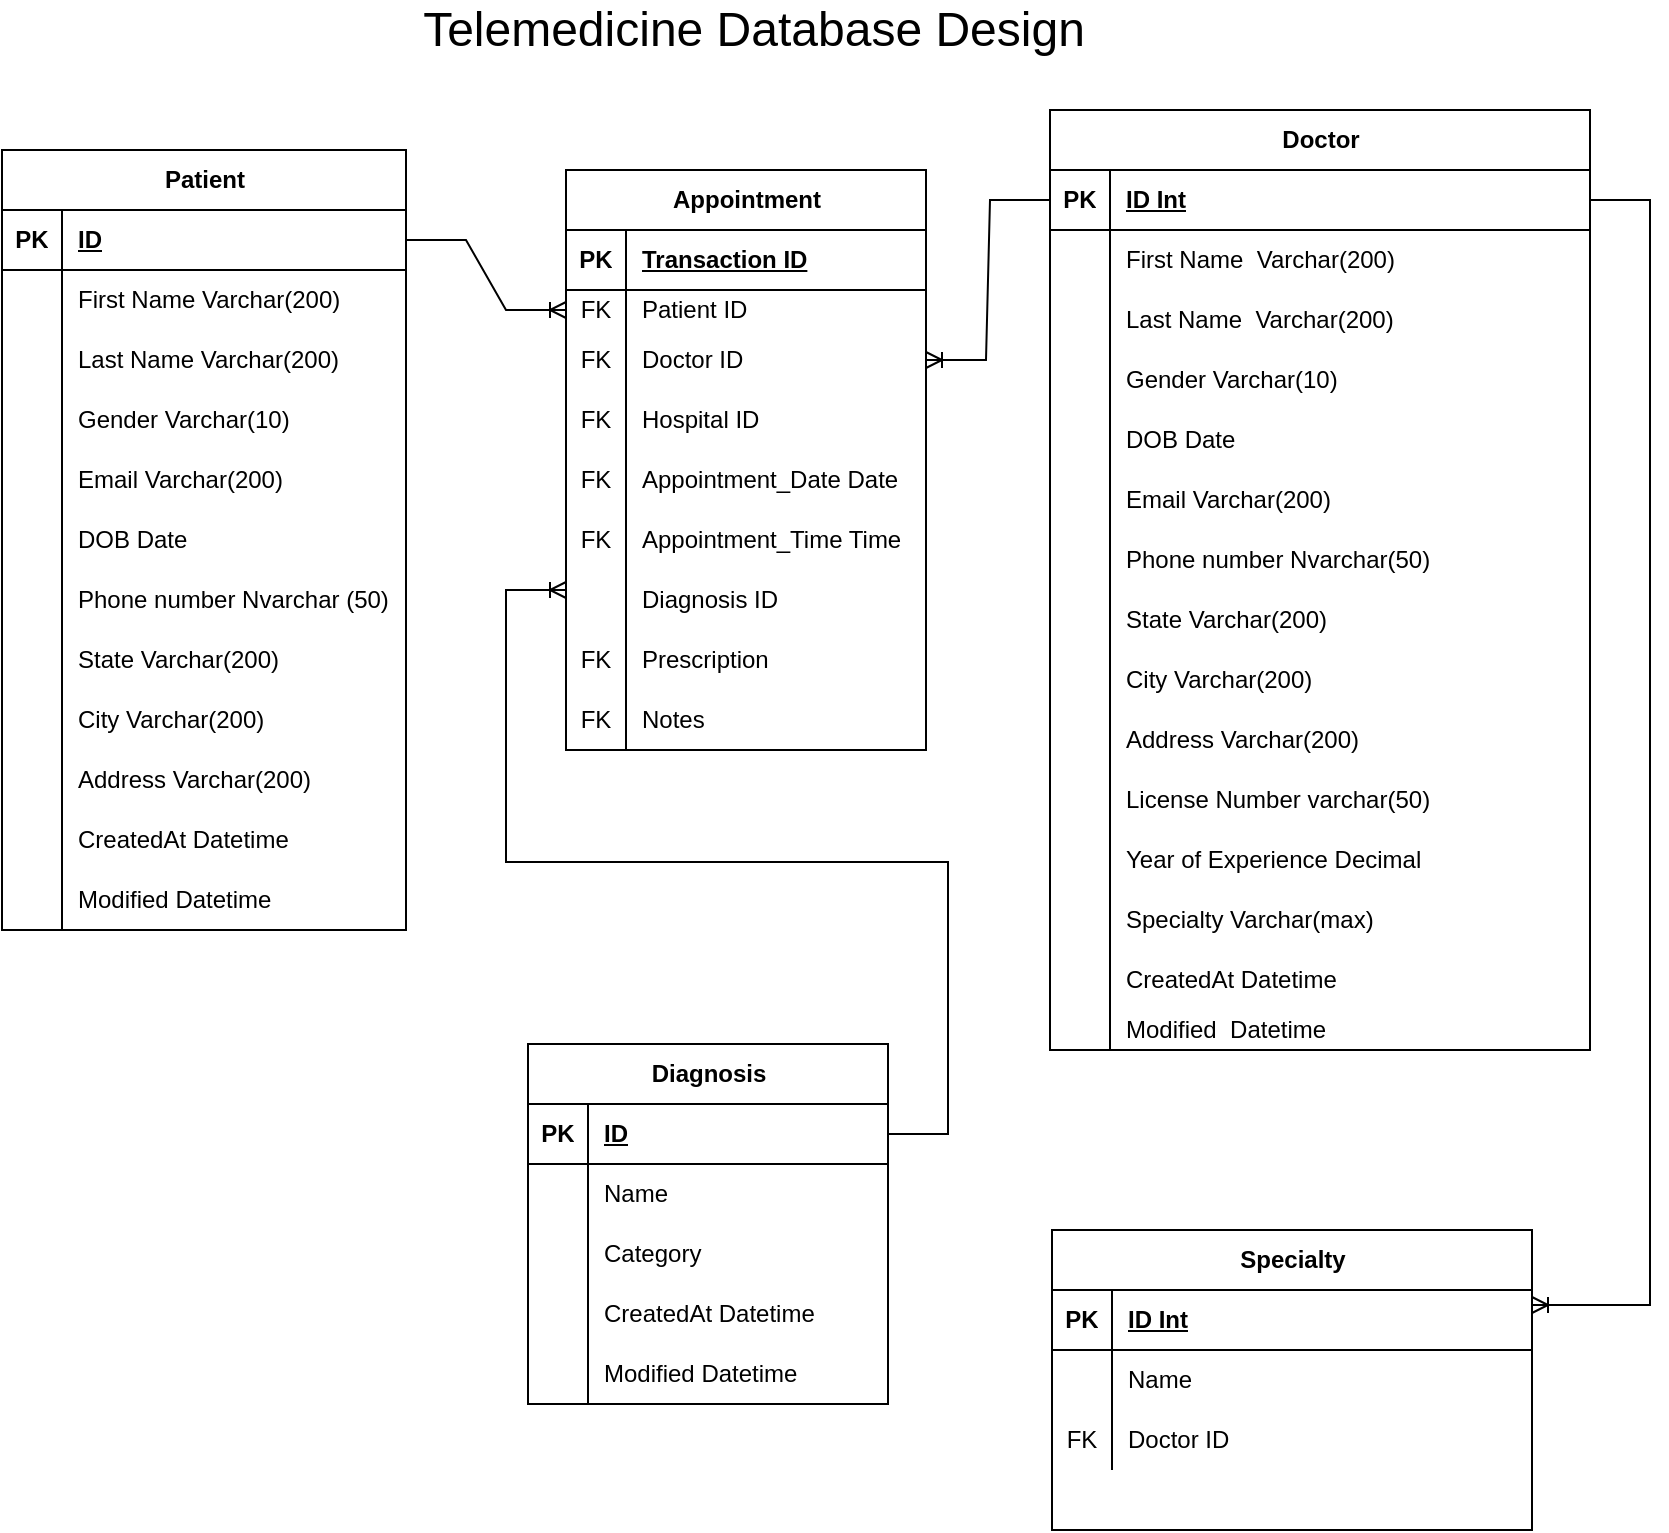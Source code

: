 <mxfile version="27.0.6">
  <diagram name="Page-1" id="xItVu4Zn2u2wPy66QzXV">
    <mxGraphModel dx="670" dy="398" grid="1" gridSize="10" guides="1" tooltips="1" connect="1" arrows="1" fold="1" page="1" pageScale="1" pageWidth="827" pageHeight="1169" math="0" shadow="0">
      <root>
        <mxCell id="0" />
        <mxCell id="1" parent="0" />
        <mxCell id="IW18nkugM-AVYk2ZLoP--1" value="Doctor" style="shape=table;startSize=30;container=1;collapsible=1;childLayout=tableLayout;fixedRows=1;rowLines=0;fontStyle=1;align=center;resizeLast=1;html=1;" parent="1" vertex="1">
          <mxGeometry x="543" y="80" width="270" height="470" as="geometry" />
        </mxCell>
        <mxCell id="IW18nkugM-AVYk2ZLoP--2" value="" style="shape=tableRow;horizontal=0;startSize=0;swimlaneHead=0;swimlaneBody=0;fillColor=none;collapsible=0;dropTarget=0;points=[[0,0.5],[1,0.5]];portConstraint=eastwest;top=0;left=0;right=0;bottom=1;" parent="IW18nkugM-AVYk2ZLoP--1" vertex="1">
          <mxGeometry y="30" width="270" height="30" as="geometry" />
        </mxCell>
        <mxCell id="IW18nkugM-AVYk2ZLoP--3" value="PK" style="shape=partialRectangle;connectable=0;fillColor=none;top=0;left=0;bottom=0;right=0;fontStyle=1;overflow=hidden;whiteSpace=wrap;html=1;" parent="IW18nkugM-AVYk2ZLoP--2" vertex="1">
          <mxGeometry width="30" height="30" as="geometry">
            <mxRectangle width="30" height="30" as="alternateBounds" />
          </mxGeometry>
        </mxCell>
        <mxCell id="IW18nkugM-AVYk2ZLoP--4" value="ID Int" style="shape=partialRectangle;connectable=0;fillColor=none;top=0;left=0;bottom=0;right=0;align=left;spacingLeft=6;fontStyle=5;overflow=hidden;whiteSpace=wrap;html=1;" parent="IW18nkugM-AVYk2ZLoP--2" vertex="1">
          <mxGeometry x="30" width="240" height="30" as="geometry">
            <mxRectangle width="240" height="30" as="alternateBounds" />
          </mxGeometry>
        </mxCell>
        <mxCell id="IW18nkugM-AVYk2ZLoP--5" value="" style="shape=tableRow;horizontal=0;startSize=0;swimlaneHead=0;swimlaneBody=0;fillColor=none;collapsible=0;dropTarget=0;points=[[0,0.5],[1,0.5]];portConstraint=eastwest;top=0;left=0;right=0;bottom=0;" parent="IW18nkugM-AVYk2ZLoP--1" vertex="1">
          <mxGeometry y="60" width="270" height="30" as="geometry" />
        </mxCell>
        <mxCell id="IW18nkugM-AVYk2ZLoP--6" value="" style="shape=partialRectangle;connectable=0;fillColor=none;top=0;left=0;bottom=0;right=0;editable=1;overflow=hidden;whiteSpace=wrap;html=1;" parent="IW18nkugM-AVYk2ZLoP--5" vertex="1">
          <mxGeometry width="30" height="30" as="geometry">
            <mxRectangle width="30" height="30" as="alternateBounds" />
          </mxGeometry>
        </mxCell>
        <mxCell id="IW18nkugM-AVYk2ZLoP--7" value="First Name&amp;nbsp; Varchar(200)" style="shape=partialRectangle;connectable=0;fillColor=none;top=0;left=0;bottom=0;right=0;align=left;spacingLeft=6;overflow=hidden;whiteSpace=wrap;html=1;" parent="IW18nkugM-AVYk2ZLoP--5" vertex="1">
          <mxGeometry x="30" width="240" height="30" as="geometry">
            <mxRectangle width="240" height="30" as="alternateBounds" />
          </mxGeometry>
        </mxCell>
        <mxCell id="IW18nkugM-AVYk2ZLoP--8" value="" style="shape=tableRow;horizontal=0;startSize=0;swimlaneHead=0;swimlaneBody=0;fillColor=none;collapsible=0;dropTarget=0;points=[[0,0.5],[1,0.5]];portConstraint=eastwest;top=0;left=0;right=0;bottom=0;" parent="IW18nkugM-AVYk2ZLoP--1" vertex="1">
          <mxGeometry y="90" width="270" height="30" as="geometry" />
        </mxCell>
        <mxCell id="IW18nkugM-AVYk2ZLoP--9" value="" style="shape=partialRectangle;connectable=0;fillColor=none;top=0;left=0;bottom=0;right=0;editable=1;overflow=hidden;whiteSpace=wrap;html=1;" parent="IW18nkugM-AVYk2ZLoP--8" vertex="1">
          <mxGeometry width="30" height="30" as="geometry">
            <mxRectangle width="30" height="30" as="alternateBounds" />
          </mxGeometry>
        </mxCell>
        <mxCell id="IW18nkugM-AVYk2ZLoP--10" value="Last Name&amp;nbsp; Varchar(200)" style="shape=partialRectangle;connectable=0;fillColor=none;top=0;left=0;bottom=0;right=0;align=left;spacingLeft=6;overflow=hidden;whiteSpace=wrap;html=1;" parent="IW18nkugM-AVYk2ZLoP--8" vertex="1">
          <mxGeometry x="30" width="240" height="30" as="geometry">
            <mxRectangle width="240" height="30" as="alternateBounds" />
          </mxGeometry>
        </mxCell>
        <mxCell id="IW18nkugM-AVYk2ZLoP--367" value="" style="shape=tableRow;horizontal=0;startSize=0;swimlaneHead=0;swimlaneBody=0;fillColor=none;collapsible=0;dropTarget=0;points=[[0,0.5],[1,0.5]];portConstraint=eastwest;top=0;left=0;right=0;bottom=0;" parent="IW18nkugM-AVYk2ZLoP--1" vertex="1">
          <mxGeometry y="120" width="270" height="30" as="geometry" />
        </mxCell>
        <mxCell id="IW18nkugM-AVYk2ZLoP--368" value="" style="shape=partialRectangle;connectable=0;fillColor=none;top=0;left=0;bottom=0;right=0;editable=1;overflow=hidden;whiteSpace=wrap;html=1;" parent="IW18nkugM-AVYk2ZLoP--367" vertex="1">
          <mxGeometry width="30" height="30" as="geometry">
            <mxRectangle width="30" height="30" as="alternateBounds" />
          </mxGeometry>
        </mxCell>
        <mxCell id="IW18nkugM-AVYk2ZLoP--369" value="Gender Varchar(10)" style="shape=partialRectangle;connectable=0;fillColor=none;top=0;left=0;bottom=0;right=0;align=left;spacingLeft=6;overflow=hidden;whiteSpace=wrap;html=1;" parent="IW18nkugM-AVYk2ZLoP--367" vertex="1">
          <mxGeometry x="30" width="240" height="30" as="geometry">
            <mxRectangle width="240" height="30" as="alternateBounds" />
          </mxGeometry>
        </mxCell>
        <mxCell id="IW18nkugM-AVYk2ZLoP--11" value="" style="shape=tableRow;horizontal=0;startSize=0;swimlaneHead=0;swimlaneBody=0;fillColor=none;collapsible=0;dropTarget=0;points=[[0,0.5],[1,0.5]];portConstraint=eastwest;top=0;left=0;right=0;bottom=0;" parent="IW18nkugM-AVYk2ZLoP--1" vertex="1">
          <mxGeometry y="150" width="270" height="30" as="geometry" />
        </mxCell>
        <mxCell id="IW18nkugM-AVYk2ZLoP--12" value="" style="shape=partialRectangle;connectable=0;fillColor=none;top=0;left=0;bottom=0;right=0;editable=1;overflow=hidden;whiteSpace=wrap;html=1;" parent="IW18nkugM-AVYk2ZLoP--11" vertex="1">
          <mxGeometry width="30" height="30" as="geometry">
            <mxRectangle width="30" height="30" as="alternateBounds" />
          </mxGeometry>
        </mxCell>
        <mxCell id="IW18nkugM-AVYk2ZLoP--13" value="DOB Date" style="shape=partialRectangle;connectable=0;fillColor=none;top=0;left=0;bottom=0;right=0;align=left;spacingLeft=6;overflow=hidden;whiteSpace=wrap;html=1;" parent="IW18nkugM-AVYk2ZLoP--11" vertex="1">
          <mxGeometry x="30" width="240" height="30" as="geometry">
            <mxRectangle width="240" height="30" as="alternateBounds" />
          </mxGeometry>
        </mxCell>
        <mxCell id="IW18nkugM-AVYk2ZLoP--61" value="" style="shape=tableRow;horizontal=0;startSize=0;swimlaneHead=0;swimlaneBody=0;fillColor=none;collapsible=0;dropTarget=0;points=[[0,0.5],[1,0.5]];portConstraint=eastwest;top=0;left=0;right=0;bottom=0;" parent="IW18nkugM-AVYk2ZLoP--1" vertex="1">
          <mxGeometry y="180" width="270" height="30" as="geometry" />
        </mxCell>
        <mxCell id="IW18nkugM-AVYk2ZLoP--62" value="" style="shape=partialRectangle;connectable=0;fillColor=none;top=0;left=0;bottom=0;right=0;editable=1;overflow=hidden;whiteSpace=wrap;html=1;" parent="IW18nkugM-AVYk2ZLoP--61" vertex="1">
          <mxGeometry width="30" height="30" as="geometry">
            <mxRectangle width="30" height="30" as="alternateBounds" />
          </mxGeometry>
        </mxCell>
        <mxCell id="IW18nkugM-AVYk2ZLoP--63" value="Email Varchar(200)" style="shape=partialRectangle;connectable=0;fillColor=none;top=0;left=0;bottom=0;right=0;align=left;spacingLeft=6;overflow=hidden;whiteSpace=wrap;html=1;" parent="IW18nkugM-AVYk2ZLoP--61" vertex="1">
          <mxGeometry x="30" width="240" height="30" as="geometry">
            <mxRectangle width="240" height="30" as="alternateBounds" />
          </mxGeometry>
        </mxCell>
        <mxCell id="IW18nkugM-AVYk2ZLoP--390" value="" style="shape=tableRow;horizontal=0;startSize=0;swimlaneHead=0;swimlaneBody=0;fillColor=none;collapsible=0;dropTarget=0;points=[[0,0.5],[1,0.5]];portConstraint=eastwest;top=0;left=0;right=0;bottom=0;" parent="IW18nkugM-AVYk2ZLoP--1" vertex="1">
          <mxGeometry y="210" width="270" height="30" as="geometry" />
        </mxCell>
        <mxCell id="IW18nkugM-AVYk2ZLoP--391" value="" style="shape=partialRectangle;connectable=0;fillColor=none;top=0;left=0;bottom=0;right=0;editable=1;overflow=hidden;whiteSpace=wrap;html=1;" parent="IW18nkugM-AVYk2ZLoP--390" vertex="1">
          <mxGeometry width="30" height="30" as="geometry">
            <mxRectangle width="30" height="30" as="alternateBounds" />
          </mxGeometry>
        </mxCell>
        <mxCell id="IW18nkugM-AVYk2ZLoP--392" value="Phone number Nvarchar(50)" style="shape=partialRectangle;connectable=0;fillColor=none;top=0;left=0;bottom=0;right=0;align=left;spacingLeft=6;overflow=hidden;whiteSpace=wrap;html=1;" parent="IW18nkugM-AVYk2ZLoP--390" vertex="1">
          <mxGeometry x="30" width="240" height="30" as="geometry">
            <mxRectangle width="240" height="30" as="alternateBounds" />
          </mxGeometry>
        </mxCell>
        <mxCell id="IW18nkugM-AVYk2ZLoP--293" value="" style="shape=tableRow;horizontal=0;startSize=0;swimlaneHead=0;swimlaneBody=0;fillColor=none;collapsible=0;dropTarget=0;points=[[0,0.5],[1,0.5]];portConstraint=eastwest;top=0;left=0;right=0;bottom=0;" parent="IW18nkugM-AVYk2ZLoP--1" vertex="1">
          <mxGeometry y="240" width="270" height="30" as="geometry" />
        </mxCell>
        <mxCell id="IW18nkugM-AVYk2ZLoP--294" value="" style="shape=partialRectangle;connectable=0;fillColor=none;top=0;left=0;bottom=0;right=0;editable=1;overflow=hidden;whiteSpace=wrap;html=1;" parent="IW18nkugM-AVYk2ZLoP--293" vertex="1">
          <mxGeometry width="30" height="30" as="geometry">
            <mxRectangle width="30" height="30" as="alternateBounds" />
          </mxGeometry>
        </mxCell>
        <mxCell id="IW18nkugM-AVYk2ZLoP--295" value="State Varchar(200)" style="shape=partialRectangle;connectable=0;fillColor=none;top=0;left=0;bottom=0;right=0;align=left;spacingLeft=6;overflow=hidden;whiteSpace=wrap;html=1;" parent="IW18nkugM-AVYk2ZLoP--293" vertex="1">
          <mxGeometry x="30" width="240" height="30" as="geometry">
            <mxRectangle width="240" height="30" as="alternateBounds" />
          </mxGeometry>
        </mxCell>
        <mxCell id="IW18nkugM-AVYk2ZLoP--290" value="" style="shape=tableRow;horizontal=0;startSize=0;swimlaneHead=0;swimlaneBody=0;fillColor=none;collapsible=0;dropTarget=0;points=[[0,0.5],[1,0.5]];portConstraint=eastwest;top=0;left=0;right=0;bottom=0;" parent="IW18nkugM-AVYk2ZLoP--1" vertex="1">
          <mxGeometry y="270" width="270" height="30" as="geometry" />
        </mxCell>
        <mxCell id="IW18nkugM-AVYk2ZLoP--291" value="" style="shape=partialRectangle;connectable=0;fillColor=none;top=0;left=0;bottom=0;right=0;editable=1;overflow=hidden;whiteSpace=wrap;html=1;" parent="IW18nkugM-AVYk2ZLoP--290" vertex="1">
          <mxGeometry width="30" height="30" as="geometry">
            <mxRectangle width="30" height="30" as="alternateBounds" />
          </mxGeometry>
        </mxCell>
        <mxCell id="IW18nkugM-AVYk2ZLoP--292" value="City Varchar(200)" style="shape=partialRectangle;connectable=0;fillColor=none;top=0;left=0;bottom=0;right=0;align=left;spacingLeft=6;overflow=hidden;whiteSpace=wrap;html=1;" parent="IW18nkugM-AVYk2ZLoP--290" vertex="1">
          <mxGeometry x="30" width="240" height="30" as="geometry">
            <mxRectangle width="240" height="30" as="alternateBounds" />
          </mxGeometry>
        </mxCell>
        <mxCell id="IW18nkugM-AVYk2ZLoP--64" value="" style="shape=tableRow;horizontal=0;startSize=0;swimlaneHead=0;swimlaneBody=0;fillColor=none;collapsible=0;dropTarget=0;points=[[0,0.5],[1,0.5]];portConstraint=eastwest;top=0;left=0;right=0;bottom=0;" parent="IW18nkugM-AVYk2ZLoP--1" vertex="1">
          <mxGeometry y="300" width="270" height="30" as="geometry" />
        </mxCell>
        <mxCell id="IW18nkugM-AVYk2ZLoP--65" value="" style="shape=partialRectangle;connectable=0;fillColor=none;top=0;left=0;bottom=0;right=0;editable=1;overflow=hidden;whiteSpace=wrap;html=1;" parent="IW18nkugM-AVYk2ZLoP--64" vertex="1">
          <mxGeometry width="30" height="30" as="geometry">
            <mxRectangle width="30" height="30" as="alternateBounds" />
          </mxGeometry>
        </mxCell>
        <mxCell id="IW18nkugM-AVYk2ZLoP--66" value="Address Varchar(200)" style="shape=partialRectangle;connectable=0;fillColor=none;top=0;left=0;bottom=0;right=0;align=left;spacingLeft=6;overflow=hidden;whiteSpace=wrap;html=1;" parent="IW18nkugM-AVYk2ZLoP--64" vertex="1">
          <mxGeometry x="30" width="240" height="30" as="geometry">
            <mxRectangle width="240" height="30" as="alternateBounds" />
          </mxGeometry>
        </mxCell>
        <mxCell id="IW18nkugM-AVYk2ZLoP--275" value="" style="shape=tableRow;horizontal=0;startSize=0;swimlaneHead=0;swimlaneBody=0;fillColor=none;collapsible=0;dropTarget=0;points=[[0,0.5],[1,0.5]];portConstraint=eastwest;top=0;left=0;right=0;bottom=0;" parent="IW18nkugM-AVYk2ZLoP--1" vertex="1">
          <mxGeometry y="330" width="270" height="30" as="geometry" />
        </mxCell>
        <mxCell id="IW18nkugM-AVYk2ZLoP--276" value="" style="shape=partialRectangle;connectable=0;fillColor=none;top=0;left=0;bottom=0;right=0;editable=1;overflow=hidden;whiteSpace=wrap;html=1;" parent="IW18nkugM-AVYk2ZLoP--275" vertex="1">
          <mxGeometry width="30" height="30" as="geometry">
            <mxRectangle width="30" height="30" as="alternateBounds" />
          </mxGeometry>
        </mxCell>
        <mxCell id="IW18nkugM-AVYk2ZLoP--277" value="License Number varchar(50)" style="shape=partialRectangle;connectable=0;fillColor=none;top=0;left=0;bottom=0;right=0;align=left;spacingLeft=6;overflow=hidden;whiteSpace=wrap;html=1;" parent="IW18nkugM-AVYk2ZLoP--275" vertex="1">
          <mxGeometry x="30" width="240" height="30" as="geometry">
            <mxRectangle width="240" height="30" as="alternateBounds" />
          </mxGeometry>
        </mxCell>
        <mxCell id="IW18nkugM-AVYk2ZLoP--393" value="" style="shape=tableRow;horizontal=0;startSize=0;swimlaneHead=0;swimlaneBody=0;fillColor=none;collapsible=0;dropTarget=0;points=[[0,0.5],[1,0.5]];portConstraint=eastwest;top=0;left=0;right=0;bottom=0;" parent="IW18nkugM-AVYk2ZLoP--1" vertex="1">
          <mxGeometry y="360" width="270" height="30" as="geometry" />
        </mxCell>
        <mxCell id="IW18nkugM-AVYk2ZLoP--394" value="" style="shape=partialRectangle;connectable=0;fillColor=none;top=0;left=0;bottom=0;right=0;editable=1;overflow=hidden;whiteSpace=wrap;html=1;" parent="IW18nkugM-AVYk2ZLoP--393" vertex="1">
          <mxGeometry width="30" height="30" as="geometry">
            <mxRectangle width="30" height="30" as="alternateBounds" />
          </mxGeometry>
        </mxCell>
        <mxCell id="IW18nkugM-AVYk2ZLoP--395" value="Year of Experience Decimal" style="shape=partialRectangle;connectable=0;fillColor=none;top=0;left=0;bottom=0;right=0;align=left;spacingLeft=6;overflow=hidden;whiteSpace=wrap;html=1;" parent="IW18nkugM-AVYk2ZLoP--393" vertex="1">
          <mxGeometry x="30" width="240" height="30" as="geometry">
            <mxRectangle width="240" height="30" as="alternateBounds" />
          </mxGeometry>
        </mxCell>
        <mxCell id="IW18nkugM-AVYk2ZLoP--67" value="" style="shape=tableRow;horizontal=0;startSize=0;swimlaneHead=0;swimlaneBody=0;fillColor=none;collapsible=0;dropTarget=0;points=[[0,0.5],[1,0.5]];portConstraint=eastwest;top=0;left=0;right=0;bottom=0;" parent="IW18nkugM-AVYk2ZLoP--1" vertex="1">
          <mxGeometry y="390" width="270" height="30" as="geometry" />
        </mxCell>
        <mxCell id="IW18nkugM-AVYk2ZLoP--68" value="" style="shape=partialRectangle;connectable=0;fillColor=none;top=0;left=0;bottom=0;right=0;editable=1;overflow=hidden;whiteSpace=wrap;html=1;" parent="IW18nkugM-AVYk2ZLoP--67" vertex="1">
          <mxGeometry width="30" height="30" as="geometry">
            <mxRectangle width="30" height="30" as="alternateBounds" />
          </mxGeometry>
        </mxCell>
        <mxCell id="IW18nkugM-AVYk2ZLoP--69" value="Specialty Varchar(max)" style="shape=partialRectangle;connectable=0;fillColor=none;top=0;left=0;bottom=0;right=0;align=left;spacingLeft=6;overflow=hidden;whiteSpace=wrap;html=1;" parent="IW18nkugM-AVYk2ZLoP--67" vertex="1">
          <mxGeometry x="30" width="240" height="30" as="geometry">
            <mxRectangle width="240" height="30" as="alternateBounds" />
          </mxGeometry>
        </mxCell>
        <mxCell id="IW18nkugM-AVYk2ZLoP--161" value="" style="shape=tableRow;horizontal=0;startSize=0;swimlaneHead=0;swimlaneBody=0;fillColor=none;collapsible=0;dropTarget=0;points=[[0,0.5],[1,0.5]];portConstraint=eastwest;top=0;left=0;right=0;bottom=0;" parent="IW18nkugM-AVYk2ZLoP--1" vertex="1">
          <mxGeometry y="420" width="270" height="30" as="geometry" />
        </mxCell>
        <mxCell id="IW18nkugM-AVYk2ZLoP--162" value="" style="shape=partialRectangle;connectable=0;fillColor=none;top=0;left=0;bottom=0;right=0;editable=1;overflow=hidden;whiteSpace=wrap;html=1;" parent="IW18nkugM-AVYk2ZLoP--161" vertex="1">
          <mxGeometry width="30" height="30" as="geometry">
            <mxRectangle width="30" height="30" as="alternateBounds" />
          </mxGeometry>
        </mxCell>
        <mxCell id="IW18nkugM-AVYk2ZLoP--163" value="CreatedAt Datetime" style="shape=partialRectangle;connectable=0;fillColor=none;top=0;left=0;bottom=0;right=0;align=left;spacingLeft=6;overflow=hidden;whiteSpace=wrap;html=1;" parent="IW18nkugM-AVYk2ZLoP--161" vertex="1">
          <mxGeometry x="30" width="240" height="30" as="geometry">
            <mxRectangle width="240" height="30" as="alternateBounds" />
          </mxGeometry>
        </mxCell>
        <mxCell id="IW18nkugM-AVYk2ZLoP--287" value="" style="shape=tableRow;horizontal=0;startSize=0;swimlaneHead=0;swimlaneBody=0;fillColor=none;collapsible=0;dropTarget=0;points=[[0,0.5],[1,0.5]];portConstraint=eastwest;top=0;left=0;right=0;bottom=0;" parent="IW18nkugM-AVYk2ZLoP--1" vertex="1">
          <mxGeometry y="450" width="270" height="20" as="geometry" />
        </mxCell>
        <mxCell id="IW18nkugM-AVYk2ZLoP--288" value="" style="shape=partialRectangle;connectable=0;fillColor=none;top=0;left=0;bottom=0;right=0;editable=1;overflow=hidden;whiteSpace=wrap;html=1;" parent="IW18nkugM-AVYk2ZLoP--287" vertex="1">
          <mxGeometry width="30" height="20" as="geometry">
            <mxRectangle width="30" height="20" as="alternateBounds" />
          </mxGeometry>
        </mxCell>
        <mxCell id="IW18nkugM-AVYk2ZLoP--289" value="Modified&amp;nbsp; Datetime" style="shape=partialRectangle;connectable=0;fillColor=none;top=0;left=0;bottom=0;right=0;align=left;spacingLeft=6;overflow=hidden;whiteSpace=wrap;html=1;" parent="IW18nkugM-AVYk2ZLoP--287" vertex="1">
          <mxGeometry x="30" width="240" height="20" as="geometry">
            <mxRectangle width="240" height="20" as="alternateBounds" />
          </mxGeometry>
        </mxCell>
        <mxCell id="IW18nkugM-AVYk2ZLoP--14" value="&lt;font style=&quot;font-size: 24px;&quot;&gt;Telemedicine Database Design&lt;/font&gt;" style="text;html=1;align=center;verticalAlign=middle;whiteSpace=wrap;rounded=0;" parent="1" vertex="1">
          <mxGeometry x="225" y="25" width="340" height="30" as="geometry" />
        </mxCell>
        <mxCell id="IW18nkugM-AVYk2ZLoP--28" value="Appointment" style="shape=table;startSize=30;container=1;collapsible=1;childLayout=tableLayout;fixedRows=1;rowLines=0;fontStyle=1;align=center;resizeLast=1;html=1;" parent="1" vertex="1">
          <mxGeometry x="301" y="110" width="180" height="290" as="geometry" />
        </mxCell>
        <mxCell id="IW18nkugM-AVYk2ZLoP--29" value="" style="shape=tableRow;horizontal=0;startSize=0;swimlaneHead=0;swimlaneBody=0;fillColor=none;collapsible=0;dropTarget=0;points=[[0,0.5],[1,0.5]];portConstraint=eastwest;top=0;left=0;right=0;bottom=1;" parent="IW18nkugM-AVYk2ZLoP--28" vertex="1">
          <mxGeometry y="30" width="180" height="30" as="geometry" />
        </mxCell>
        <mxCell id="IW18nkugM-AVYk2ZLoP--30" value="PK" style="shape=partialRectangle;connectable=0;fillColor=none;top=0;left=0;bottom=0;right=0;fontStyle=1;overflow=hidden;whiteSpace=wrap;html=1;" parent="IW18nkugM-AVYk2ZLoP--29" vertex="1">
          <mxGeometry width="30" height="30" as="geometry">
            <mxRectangle width="30" height="30" as="alternateBounds" />
          </mxGeometry>
        </mxCell>
        <mxCell id="IW18nkugM-AVYk2ZLoP--31" value="Transaction ID" style="shape=partialRectangle;connectable=0;fillColor=none;top=0;left=0;bottom=0;right=0;align=left;spacingLeft=6;fontStyle=5;overflow=hidden;whiteSpace=wrap;html=1;" parent="IW18nkugM-AVYk2ZLoP--29" vertex="1">
          <mxGeometry x="30" width="150" height="30" as="geometry">
            <mxRectangle width="150" height="30" as="alternateBounds" />
          </mxGeometry>
        </mxCell>
        <mxCell id="IW18nkugM-AVYk2ZLoP--32" value="" style="shape=tableRow;horizontal=0;startSize=0;swimlaneHead=0;swimlaneBody=0;fillColor=none;collapsible=0;dropTarget=0;points=[[0,0.5],[1,0.5]];portConstraint=eastwest;top=0;left=0;right=0;bottom=0;" parent="IW18nkugM-AVYk2ZLoP--28" vertex="1">
          <mxGeometry y="60" width="180" height="20" as="geometry" />
        </mxCell>
        <mxCell id="IW18nkugM-AVYk2ZLoP--33" value="FK" style="shape=partialRectangle;connectable=0;fillColor=none;top=0;left=0;bottom=0;right=0;editable=1;overflow=hidden;whiteSpace=wrap;html=1;" parent="IW18nkugM-AVYk2ZLoP--32" vertex="1">
          <mxGeometry width="30" height="20" as="geometry">
            <mxRectangle width="30" height="20" as="alternateBounds" />
          </mxGeometry>
        </mxCell>
        <mxCell id="IW18nkugM-AVYk2ZLoP--34" value="Patient ID" style="shape=partialRectangle;connectable=0;fillColor=none;top=0;left=0;bottom=0;right=0;align=left;spacingLeft=6;overflow=hidden;whiteSpace=wrap;html=1;" parent="IW18nkugM-AVYk2ZLoP--32" vertex="1">
          <mxGeometry x="30" width="150" height="20" as="geometry">
            <mxRectangle width="150" height="20" as="alternateBounds" />
          </mxGeometry>
        </mxCell>
        <mxCell id="IW18nkugM-AVYk2ZLoP--35" value="" style="shape=tableRow;horizontal=0;startSize=0;swimlaneHead=0;swimlaneBody=0;fillColor=none;collapsible=0;dropTarget=0;points=[[0,0.5],[1,0.5]];portConstraint=eastwest;top=0;left=0;right=0;bottom=0;" parent="IW18nkugM-AVYk2ZLoP--28" vertex="1">
          <mxGeometry y="80" width="180" height="30" as="geometry" />
        </mxCell>
        <mxCell id="IW18nkugM-AVYk2ZLoP--36" value="FK" style="shape=partialRectangle;connectable=0;fillColor=none;top=0;left=0;bottom=0;right=0;editable=1;overflow=hidden;whiteSpace=wrap;html=1;" parent="IW18nkugM-AVYk2ZLoP--35" vertex="1">
          <mxGeometry width="30" height="30" as="geometry">
            <mxRectangle width="30" height="30" as="alternateBounds" />
          </mxGeometry>
        </mxCell>
        <mxCell id="IW18nkugM-AVYk2ZLoP--37" value="Doctor ID" style="shape=partialRectangle;connectable=0;fillColor=none;top=0;left=0;bottom=0;right=0;align=left;spacingLeft=6;overflow=hidden;whiteSpace=wrap;html=1;" parent="IW18nkugM-AVYk2ZLoP--35" vertex="1">
          <mxGeometry x="30" width="150" height="30" as="geometry">
            <mxRectangle width="150" height="30" as="alternateBounds" />
          </mxGeometry>
        </mxCell>
        <mxCell id="IW18nkugM-AVYk2ZLoP--38" value="" style="shape=tableRow;horizontal=0;startSize=0;swimlaneHead=0;swimlaneBody=0;fillColor=none;collapsible=0;dropTarget=0;points=[[0,0.5],[1,0.5]];portConstraint=eastwest;top=0;left=0;right=0;bottom=0;" parent="IW18nkugM-AVYk2ZLoP--28" vertex="1">
          <mxGeometry y="110" width="180" height="30" as="geometry" />
        </mxCell>
        <mxCell id="IW18nkugM-AVYk2ZLoP--39" value="FK" style="shape=partialRectangle;connectable=0;fillColor=none;top=0;left=0;bottom=0;right=0;editable=1;overflow=hidden;whiteSpace=wrap;html=1;" parent="IW18nkugM-AVYk2ZLoP--38" vertex="1">
          <mxGeometry width="30" height="30" as="geometry">
            <mxRectangle width="30" height="30" as="alternateBounds" />
          </mxGeometry>
        </mxCell>
        <mxCell id="IW18nkugM-AVYk2ZLoP--40" value="Hospital ID" style="shape=partialRectangle;connectable=0;fillColor=none;top=0;left=0;bottom=0;right=0;align=left;spacingLeft=6;overflow=hidden;whiteSpace=wrap;html=1;" parent="IW18nkugM-AVYk2ZLoP--38" vertex="1">
          <mxGeometry x="30" width="150" height="30" as="geometry">
            <mxRectangle width="150" height="30" as="alternateBounds" />
          </mxGeometry>
        </mxCell>
        <mxCell id="IW18nkugM-AVYk2ZLoP--336" value="" style="shape=tableRow;horizontal=0;startSize=0;swimlaneHead=0;swimlaneBody=0;fillColor=none;collapsible=0;dropTarget=0;points=[[0,0.5],[1,0.5]];portConstraint=eastwest;top=0;left=0;right=0;bottom=0;" parent="IW18nkugM-AVYk2ZLoP--28" vertex="1">
          <mxGeometry y="140" width="180" height="30" as="geometry" />
        </mxCell>
        <mxCell id="IW18nkugM-AVYk2ZLoP--337" value="FK" style="shape=partialRectangle;connectable=0;fillColor=none;top=0;left=0;bottom=0;right=0;editable=1;overflow=hidden;whiteSpace=wrap;html=1;" parent="IW18nkugM-AVYk2ZLoP--336" vertex="1">
          <mxGeometry width="30" height="30" as="geometry">
            <mxRectangle width="30" height="30" as="alternateBounds" />
          </mxGeometry>
        </mxCell>
        <mxCell id="IW18nkugM-AVYk2ZLoP--338" value="Appointment_Date Date" style="shape=partialRectangle;connectable=0;fillColor=none;top=0;left=0;bottom=0;right=0;align=left;spacingLeft=6;overflow=hidden;whiteSpace=wrap;html=1;" parent="IW18nkugM-AVYk2ZLoP--336" vertex="1">
          <mxGeometry x="30" width="150" height="30" as="geometry">
            <mxRectangle width="150" height="30" as="alternateBounds" />
          </mxGeometry>
        </mxCell>
        <mxCell id="IW18nkugM-AVYk2ZLoP--339" value="" style="shape=tableRow;horizontal=0;startSize=0;swimlaneHead=0;swimlaneBody=0;fillColor=none;collapsible=0;dropTarget=0;points=[[0,0.5],[1,0.5]];portConstraint=eastwest;top=0;left=0;right=0;bottom=0;" parent="IW18nkugM-AVYk2ZLoP--28" vertex="1">
          <mxGeometry y="170" width="180" height="30" as="geometry" />
        </mxCell>
        <mxCell id="IW18nkugM-AVYk2ZLoP--340" value="FK" style="shape=partialRectangle;connectable=0;fillColor=none;top=0;left=0;bottom=0;right=0;editable=1;overflow=hidden;whiteSpace=wrap;html=1;" parent="IW18nkugM-AVYk2ZLoP--339" vertex="1">
          <mxGeometry width="30" height="30" as="geometry">
            <mxRectangle width="30" height="30" as="alternateBounds" />
          </mxGeometry>
        </mxCell>
        <mxCell id="IW18nkugM-AVYk2ZLoP--341" value="Appointment_Time Time" style="shape=partialRectangle;connectable=0;fillColor=none;top=0;left=0;bottom=0;right=0;align=left;spacingLeft=6;overflow=hidden;whiteSpace=wrap;html=1;" parent="IW18nkugM-AVYk2ZLoP--339" vertex="1">
          <mxGeometry x="30" width="150" height="30" as="geometry">
            <mxRectangle width="150" height="30" as="alternateBounds" />
          </mxGeometry>
        </mxCell>
        <mxCell id="IW18nkugM-AVYk2ZLoP--361" value="" style="shape=tableRow;horizontal=0;startSize=0;swimlaneHead=0;swimlaneBody=0;fillColor=none;collapsible=0;dropTarget=0;points=[[0,0.5],[1,0.5]];portConstraint=eastwest;top=0;left=0;right=0;bottom=0;" parent="IW18nkugM-AVYk2ZLoP--28" vertex="1">
          <mxGeometry y="200" width="180" height="30" as="geometry" />
        </mxCell>
        <mxCell id="IW18nkugM-AVYk2ZLoP--362" value="" style="shape=partialRectangle;connectable=0;fillColor=none;top=0;left=0;bottom=0;right=0;editable=1;overflow=hidden;whiteSpace=wrap;html=1;" parent="IW18nkugM-AVYk2ZLoP--361" vertex="1">
          <mxGeometry width="30" height="30" as="geometry">
            <mxRectangle width="30" height="30" as="alternateBounds" />
          </mxGeometry>
        </mxCell>
        <mxCell id="IW18nkugM-AVYk2ZLoP--363" value="Diagnosis ID" style="shape=partialRectangle;connectable=0;fillColor=none;top=0;left=0;bottom=0;right=0;align=left;spacingLeft=6;overflow=hidden;whiteSpace=wrap;html=1;" parent="IW18nkugM-AVYk2ZLoP--361" vertex="1">
          <mxGeometry x="30" width="150" height="30" as="geometry">
            <mxRectangle width="150" height="30" as="alternateBounds" />
          </mxGeometry>
        </mxCell>
        <mxCell id="IW18nkugM-AVYk2ZLoP--364" value="" style="shape=tableRow;horizontal=0;startSize=0;swimlaneHead=0;swimlaneBody=0;fillColor=none;collapsible=0;dropTarget=0;points=[[0,0.5],[1,0.5]];portConstraint=eastwest;top=0;left=0;right=0;bottom=0;" parent="IW18nkugM-AVYk2ZLoP--28" vertex="1">
          <mxGeometry y="230" width="180" height="30" as="geometry" />
        </mxCell>
        <mxCell id="IW18nkugM-AVYk2ZLoP--365" value="FK" style="shape=partialRectangle;connectable=0;fillColor=none;top=0;left=0;bottom=0;right=0;editable=1;overflow=hidden;whiteSpace=wrap;html=1;" parent="IW18nkugM-AVYk2ZLoP--364" vertex="1">
          <mxGeometry width="30" height="30" as="geometry">
            <mxRectangle width="30" height="30" as="alternateBounds" />
          </mxGeometry>
        </mxCell>
        <mxCell id="IW18nkugM-AVYk2ZLoP--366" value="Prescription" style="shape=partialRectangle;connectable=0;fillColor=none;top=0;left=0;bottom=0;right=0;align=left;spacingLeft=6;overflow=hidden;whiteSpace=wrap;html=1;" parent="IW18nkugM-AVYk2ZLoP--364" vertex="1">
          <mxGeometry x="30" width="150" height="30" as="geometry">
            <mxRectangle width="150" height="30" as="alternateBounds" />
          </mxGeometry>
        </mxCell>
        <mxCell id="IW18nkugM-AVYk2ZLoP--421" value="" style="shape=tableRow;horizontal=0;startSize=0;swimlaneHead=0;swimlaneBody=0;fillColor=none;collapsible=0;dropTarget=0;points=[[0,0.5],[1,0.5]];portConstraint=eastwest;top=0;left=0;right=0;bottom=0;" parent="IW18nkugM-AVYk2ZLoP--28" vertex="1">
          <mxGeometry y="260" width="180" height="30" as="geometry" />
        </mxCell>
        <mxCell id="IW18nkugM-AVYk2ZLoP--422" value="FK" style="shape=partialRectangle;connectable=0;fillColor=none;top=0;left=0;bottom=0;right=0;editable=1;overflow=hidden;whiteSpace=wrap;html=1;" parent="IW18nkugM-AVYk2ZLoP--421" vertex="1">
          <mxGeometry width="30" height="30" as="geometry">
            <mxRectangle width="30" height="30" as="alternateBounds" />
          </mxGeometry>
        </mxCell>
        <mxCell id="IW18nkugM-AVYk2ZLoP--423" value="Notes" style="shape=partialRectangle;connectable=0;fillColor=none;top=0;left=0;bottom=0;right=0;align=left;spacingLeft=6;overflow=hidden;whiteSpace=wrap;html=1;" parent="IW18nkugM-AVYk2ZLoP--421" vertex="1">
          <mxGeometry x="30" width="150" height="30" as="geometry">
            <mxRectangle width="150" height="30" as="alternateBounds" />
          </mxGeometry>
        </mxCell>
        <mxCell id="IW18nkugM-AVYk2ZLoP--41" value="Patient" style="shape=table;startSize=30;container=1;collapsible=1;childLayout=tableLayout;fixedRows=1;rowLines=0;fontStyle=1;align=center;resizeLast=1;html=1;" parent="1" vertex="1">
          <mxGeometry x="19" y="100" width="202" height="390" as="geometry">
            <mxRectangle x="50" y="270" width="80" height="30" as="alternateBounds" />
          </mxGeometry>
        </mxCell>
        <mxCell id="IW18nkugM-AVYk2ZLoP--42" value="" style="shape=tableRow;horizontal=0;startSize=0;swimlaneHead=0;swimlaneBody=0;fillColor=none;collapsible=0;dropTarget=0;points=[[0,0.5],[1,0.5]];portConstraint=eastwest;top=0;left=0;right=0;bottom=1;" parent="IW18nkugM-AVYk2ZLoP--41" vertex="1">
          <mxGeometry y="30" width="202" height="30" as="geometry" />
        </mxCell>
        <mxCell id="IW18nkugM-AVYk2ZLoP--43" value="PK" style="shape=partialRectangle;connectable=0;fillColor=none;top=0;left=0;bottom=0;right=0;fontStyle=1;overflow=hidden;whiteSpace=wrap;html=1;" parent="IW18nkugM-AVYk2ZLoP--42" vertex="1">
          <mxGeometry width="30" height="30" as="geometry">
            <mxRectangle width="30" height="30" as="alternateBounds" />
          </mxGeometry>
        </mxCell>
        <mxCell id="IW18nkugM-AVYk2ZLoP--44" value="ID" style="shape=partialRectangle;connectable=0;fillColor=none;top=0;left=0;bottom=0;right=0;align=left;spacingLeft=6;fontStyle=5;overflow=hidden;whiteSpace=wrap;html=1;" parent="IW18nkugM-AVYk2ZLoP--42" vertex="1">
          <mxGeometry x="30" width="172" height="30" as="geometry">
            <mxRectangle width="172" height="30" as="alternateBounds" />
          </mxGeometry>
        </mxCell>
        <mxCell id="IW18nkugM-AVYk2ZLoP--45" value="" style="shape=tableRow;horizontal=0;startSize=0;swimlaneHead=0;swimlaneBody=0;fillColor=none;collapsible=0;dropTarget=0;points=[[0,0.5],[1,0.5]];portConstraint=eastwest;top=0;left=0;right=0;bottom=0;" parent="IW18nkugM-AVYk2ZLoP--41" vertex="1">
          <mxGeometry y="60" width="202" height="30" as="geometry" />
        </mxCell>
        <mxCell id="IW18nkugM-AVYk2ZLoP--46" value="" style="shape=partialRectangle;connectable=0;fillColor=none;top=0;left=0;bottom=0;right=0;editable=1;overflow=hidden;whiteSpace=wrap;html=1;" parent="IW18nkugM-AVYk2ZLoP--45" vertex="1">
          <mxGeometry width="30" height="30" as="geometry">
            <mxRectangle width="30" height="30" as="alternateBounds" />
          </mxGeometry>
        </mxCell>
        <mxCell id="IW18nkugM-AVYk2ZLoP--47" value="First Name Varchar(200)" style="shape=partialRectangle;connectable=0;fillColor=none;top=0;left=0;bottom=0;right=0;align=left;spacingLeft=6;overflow=hidden;whiteSpace=wrap;html=1;" parent="IW18nkugM-AVYk2ZLoP--45" vertex="1">
          <mxGeometry x="30" width="172" height="30" as="geometry">
            <mxRectangle width="172" height="30" as="alternateBounds" />
          </mxGeometry>
        </mxCell>
        <mxCell id="IW18nkugM-AVYk2ZLoP--48" value="" style="shape=tableRow;horizontal=0;startSize=0;swimlaneHead=0;swimlaneBody=0;fillColor=none;collapsible=0;dropTarget=0;points=[[0,0.5],[1,0.5]];portConstraint=eastwest;top=0;left=0;right=0;bottom=0;" parent="IW18nkugM-AVYk2ZLoP--41" vertex="1">
          <mxGeometry y="90" width="202" height="30" as="geometry" />
        </mxCell>
        <mxCell id="IW18nkugM-AVYk2ZLoP--49" value="" style="shape=partialRectangle;connectable=0;fillColor=none;top=0;left=0;bottom=0;right=0;editable=1;overflow=hidden;whiteSpace=wrap;html=1;" parent="IW18nkugM-AVYk2ZLoP--48" vertex="1">
          <mxGeometry width="30" height="30" as="geometry">
            <mxRectangle width="30" height="30" as="alternateBounds" />
          </mxGeometry>
        </mxCell>
        <mxCell id="IW18nkugM-AVYk2ZLoP--50" value="Last Name Varchar(200)" style="shape=partialRectangle;connectable=0;fillColor=none;top=0;left=0;bottom=0;right=0;align=left;spacingLeft=6;overflow=hidden;whiteSpace=wrap;html=1;" parent="IW18nkugM-AVYk2ZLoP--48" vertex="1">
          <mxGeometry x="30" width="172" height="30" as="geometry">
            <mxRectangle width="172" height="30" as="alternateBounds" />
          </mxGeometry>
        </mxCell>
        <mxCell id="IW18nkugM-AVYk2ZLoP--371" value="" style="shape=tableRow;horizontal=0;startSize=0;swimlaneHead=0;swimlaneBody=0;fillColor=none;collapsible=0;dropTarget=0;points=[[0,0.5],[1,0.5]];portConstraint=eastwest;top=0;left=0;right=0;bottom=0;" parent="IW18nkugM-AVYk2ZLoP--41" vertex="1">
          <mxGeometry y="120" width="202" height="30" as="geometry" />
        </mxCell>
        <mxCell id="IW18nkugM-AVYk2ZLoP--372" value="" style="shape=partialRectangle;connectable=0;fillColor=none;top=0;left=0;bottom=0;right=0;editable=1;overflow=hidden;whiteSpace=wrap;html=1;" parent="IW18nkugM-AVYk2ZLoP--371" vertex="1">
          <mxGeometry width="30" height="30" as="geometry">
            <mxRectangle width="30" height="30" as="alternateBounds" />
          </mxGeometry>
        </mxCell>
        <mxCell id="IW18nkugM-AVYk2ZLoP--373" value="Gender Varchar(10)" style="shape=partialRectangle;connectable=0;fillColor=none;top=0;left=0;bottom=0;right=0;align=left;spacingLeft=6;overflow=hidden;whiteSpace=wrap;html=1;" parent="IW18nkugM-AVYk2ZLoP--371" vertex="1">
          <mxGeometry x="30" width="172" height="30" as="geometry">
            <mxRectangle width="172" height="30" as="alternateBounds" />
          </mxGeometry>
        </mxCell>
        <mxCell id="IW18nkugM-AVYk2ZLoP--51" value="" style="shape=tableRow;horizontal=0;startSize=0;swimlaneHead=0;swimlaneBody=0;fillColor=none;collapsible=0;dropTarget=0;points=[[0,0.5],[1,0.5]];portConstraint=eastwest;top=0;left=0;right=0;bottom=0;" parent="IW18nkugM-AVYk2ZLoP--41" vertex="1">
          <mxGeometry y="150" width="202" height="30" as="geometry" />
        </mxCell>
        <mxCell id="IW18nkugM-AVYk2ZLoP--52" value="" style="shape=partialRectangle;connectable=0;fillColor=none;top=0;left=0;bottom=0;right=0;editable=1;overflow=hidden;whiteSpace=wrap;html=1;" parent="IW18nkugM-AVYk2ZLoP--51" vertex="1">
          <mxGeometry width="30" height="30" as="geometry">
            <mxRectangle width="30" height="30" as="alternateBounds" />
          </mxGeometry>
        </mxCell>
        <mxCell id="IW18nkugM-AVYk2ZLoP--53" value="Email Varchar(200)" style="shape=partialRectangle;connectable=0;fillColor=none;top=0;left=0;bottom=0;right=0;align=left;spacingLeft=6;overflow=hidden;whiteSpace=wrap;html=1;" parent="IW18nkugM-AVYk2ZLoP--51" vertex="1">
          <mxGeometry x="30" width="172" height="30" as="geometry">
            <mxRectangle width="172" height="30" as="alternateBounds" />
          </mxGeometry>
        </mxCell>
        <mxCell id="IW18nkugM-AVYk2ZLoP--58" value="" style="shape=tableRow;horizontal=0;startSize=0;swimlaneHead=0;swimlaneBody=0;fillColor=none;collapsible=0;dropTarget=0;points=[[0,0.5],[1,0.5]];portConstraint=eastwest;top=0;left=0;right=0;bottom=0;" parent="IW18nkugM-AVYk2ZLoP--41" vertex="1">
          <mxGeometry y="180" width="202" height="30" as="geometry" />
        </mxCell>
        <mxCell id="IW18nkugM-AVYk2ZLoP--59" value="" style="shape=partialRectangle;connectable=0;fillColor=none;top=0;left=0;bottom=0;right=0;editable=1;overflow=hidden;whiteSpace=wrap;html=1;" parent="IW18nkugM-AVYk2ZLoP--58" vertex="1">
          <mxGeometry width="30" height="30" as="geometry">
            <mxRectangle width="30" height="30" as="alternateBounds" />
          </mxGeometry>
        </mxCell>
        <mxCell id="IW18nkugM-AVYk2ZLoP--60" value="DOB Date" style="shape=partialRectangle;connectable=0;fillColor=none;top=0;left=0;bottom=0;right=0;align=left;spacingLeft=6;overflow=hidden;whiteSpace=wrap;html=1;" parent="IW18nkugM-AVYk2ZLoP--58" vertex="1">
          <mxGeometry x="30" width="172" height="30" as="geometry">
            <mxRectangle width="172" height="30" as="alternateBounds" />
          </mxGeometry>
        </mxCell>
        <mxCell id="IW18nkugM-AVYk2ZLoP--397" value="" style="shape=tableRow;horizontal=0;startSize=0;swimlaneHead=0;swimlaneBody=0;fillColor=none;collapsible=0;dropTarget=0;points=[[0,0.5],[1,0.5]];portConstraint=eastwest;top=0;left=0;right=0;bottom=0;" parent="IW18nkugM-AVYk2ZLoP--41" vertex="1">
          <mxGeometry y="210" width="202" height="30" as="geometry" />
        </mxCell>
        <mxCell id="IW18nkugM-AVYk2ZLoP--398" value="" style="shape=partialRectangle;connectable=0;fillColor=none;top=0;left=0;bottom=0;right=0;editable=1;overflow=hidden;whiteSpace=wrap;html=1;" parent="IW18nkugM-AVYk2ZLoP--397" vertex="1">
          <mxGeometry width="30" height="30" as="geometry">
            <mxRectangle width="30" height="30" as="alternateBounds" />
          </mxGeometry>
        </mxCell>
        <mxCell id="IW18nkugM-AVYk2ZLoP--399" value="Phone number Nvarchar (50)" style="shape=partialRectangle;connectable=0;fillColor=none;top=0;left=0;bottom=0;right=0;align=left;spacingLeft=6;overflow=hidden;whiteSpace=wrap;html=1;" parent="IW18nkugM-AVYk2ZLoP--397" vertex="1">
          <mxGeometry x="30" width="172" height="30" as="geometry">
            <mxRectangle width="172" height="30" as="alternateBounds" />
          </mxGeometry>
        </mxCell>
        <mxCell id="IW18nkugM-AVYk2ZLoP--158" value="" style="shape=tableRow;horizontal=0;startSize=0;swimlaneHead=0;swimlaneBody=0;fillColor=none;collapsible=0;dropTarget=0;points=[[0,0.5],[1,0.5]];portConstraint=eastwest;top=0;left=0;right=0;bottom=0;" parent="IW18nkugM-AVYk2ZLoP--41" vertex="1">
          <mxGeometry y="240" width="202" height="30" as="geometry" />
        </mxCell>
        <mxCell id="IW18nkugM-AVYk2ZLoP--159" value="" style="shape=partialRectangle;connectable=0;fillColor=none;top=0;left=0;bottom=0;right=0;editable=1;overflow=hidden;whiteSpace=wrap;html=1;" parent="IW18nkugM-AVYk2ZLoP--158" vertex="1">
          <mxGeometry width="30" height="30" as="geometry">
            <mxRectangle width="30" height="30" as="alternateBounds" />
          </mxGeometry>
        </mxCell>
        <mxCell id="IW18nkugM-AVYk2ZLoP--160" value="State Varchar(200)" style="shape=partialRectangle;connectable=0;fillColor=none;top=0;left=0;bottom=0;right=0;align=left;spacingLeft=6;overflow=hidden;whiteSpace=wrap;html=1;" parent="IW18nkugM-AVYk2ZLoP--158" vertex="1">
          <mxGeometry x="30" width="172" height="30" as="geometry">
            <mxRectangle width="172" height="30" as="alternateBounds" />
          </mxGeometry>
        </mxCell>
        <mxCell id="IW18nkugM-AVYk2ZLoP--324" value="" style="shape=tableRow;horizontal=0;startSize=0;swimlaneHead=0;swimlaneBody=0;fillColor=none;collapsible=0;dropTarget=0;points=[[0,0.5],[1,0.5]];portConstraint=eastwest;top=0;left=0;right=0;bottom=0;" parent="IW18nkugM-AVYk2ZLoP--41" vertex="1">
          <mxGeometry y="270" width="202" height="30" as="geometry" />
        </mxCell>
        <mxCell id="IW18nkugM-AVYk2ZLoP--325" value="" style="shape=partialRectangle;connectable=0;fillColor=none;top=0;left=0;bottom=0;right=0;editable=1;overflow=hidden;whiteSpace=wrap;html=1;" parent="IW18nkugM-AVYk2ZLoP--324" vertex="1">
          <mxGeometry width="30" height="30" as="geometry">
            <mxRectangle width="30" height="30" as="alternateBounds" />
          </mxGeometry>
        </mxCell>
        <mxCell id="IW18nkugM-AVYk2ZLoP--326" value="City Varchar(200)" style="shape=partialRectangle;connectable=0;fillColor=none;top=0;left=0;bottom=0;right=0;align=left;spacingLeft=6;overflow=hidden;whiteSpace=wrap;html=1;" parent="IW18nkugM-AVYk2ZLoP--324" vertex="1">
          <mxGeometry x="30" width="172" height="30" as="geometry">
            <mxRectangle width="172" height="30" as="alternateBounds" />
          </mxGeometry>
        </mxCell>
        <mxCell id="IW18nkugM-AVYk2ZLoP--327" value="" style="shape=tableRow;horizontal=0;startSize=0;swimlaneHead=0;swimlaneBody=0;fillColor=none;collapsible=0;dropTarget=0;points=[[0,0.5],[1,0.5]];portConstraint=eastwest;top=0;left=0;right=0;bottom=0;" parent="IW18nkugM-AVYk2ZLoP--41" vertex="1">
          <mxGeometry y="300" width="202" height="30" as="geometry" />
        </mxCell>
        <mxCell id="IW18nkugM-AVYk2ZLoP--328" value="" style="shape=partialRectangle;connectable=0;fillColor=none;top=0;left=0;bottom=0;right=0;editable=1;overflow=hidden;whiteSpace=wrap;html=1;" parent="IW18nkugM-AVYk2ZLoP--327" vertex="1">
          <mxGeometry width="30" height="30" as="geometry">
            <mxRectangle width="30" height="30" as="alternateBounds" />
          </mxGeometry>
        </mxCell>
        <mxCell id="IW18nkugM-AVYk2ZLoP--329" value="Address Varchar(200)" style="shape=partialRectangle;connectable=0;fillColor=none;top=0;left=0;bottom=0;right=0;align=left;spacingLeft=6;overflow=hidden;whiteSpace=wrap;html=1;" parent="IW18nkugM-AVYk2ZLoP--327" vertex="1">
          <mxGeometry x="30" width="172" height="30" as="geometry">
            <mxRectangle width="172" height="30" as="alternateBounds" />
          </mxGeometry>
        </mxCell>
        <mxCell id="IW18nkugM-AVYk2ZLoP--330" value="" style="shape=tableRow;horizontal=0;startSize=0;swimlaneHead=0;swimlaneBody=0;fillColor=none;collapsible=0;dropTarget=0;points=[[0,0.5],[1,0.5]];portConstraint=eastwest;top=0;left=0;right=0;bottom=0;" parent="IW18nkugM-AVYk2ZLoP--41" vertex="1">
          <mxGeometry y="330" width="202" height="30" as="geometry" />
        </mxCell>
        <mxCell id="IW18nkugM-AVYk2ZLoP--331" value="" style="shape=partialRectangle;connectable=0;fillColor=none;top=0;left=0;bottom=0;right=0;editable=1;overflow=hidden;whiteSpace=wrap;html=1;" parent="IW18nkugM-AVYk2ZLoP--330" vertex="1">
          <mxGeometry width="30" height="30" as="geometry">
            <mxRectangle width="30" height="30" as="alternateBounds" />
          </mxGeometry>
        </mxCell>
        <mxCell id="IW18nkugM-AVYk2ZLoP--332" value="CreatedAt Datetime" style="shape=partialRectangle;connectable=0;fillColor=none;top=0;left=0;bottom=0;right=0;align=left;spacingLeft=6;overflow=hidden;whiteSpace=wrap;html=1;" parent="IW18nkugM-AVYk2ZLoP--330" vertex="1">
          <mxGeometry x="30" width="172" height="30" as="geometry">
            <mxRectangle width="172" height="30" as="alternateBounds" />
          </mxGeometry>
        </mxCell>
        <mxCell id="IW18nkugM-AVYk2ZLoP--333" value="" style="shape=tableRow;horizontal=0;startSize=0;swimlaneHead=0;swimlaneBody=0;fillColor=none;collapsible=0;dropTarget=0;points=[[0,0.5],[1,0.5]];portConstraint=eastwest;top=0;left=0;right=0;bottom=0;" parent="IW18nkugM-AVYk2ZLoP--41" vertex="1">
          <mxGeometry y="360" width="202" height="30" as="geometry" />
        </mxCell>
        <mxCell id="IW18nkugM-AVYk2ZLoP--334" value="" style="shape=partialRectangle;connectable=0;fillColor=none;top=0;left=0;bottom=0;right=0;editable=1;overflow=hidden;whiteSpace=wrap;html=1;" parent="IW18nkugM-AVYk2ZLoP--333" vertex="1">
          <mxGeometry width="30" height="30" as="geometry">
            <mxRectangle width="30" height="30" as="alternateBounds" />
          </mxGeometry>
        </mxCell>
        <mxCell id="IW18nkugM-AVYk2ZLoP--335" value="Modified Datetime" style="shape=partialRectangle;connectable=0;fillColor=none;top=0;left=0;bottom=0;right=0;align=left;spacingLeft=6;overflow=hidden;whiteSpace=wrap;html=1;" parent="IW18nkugM-AVYk2ZLoP--333" vertex="1">
          <mxGeometry x="30" width="172" height="30" as="geometry">
            <mxRectangle width="172" height="30" as="alternateBounds" />
          </mxGeometry>
        </mxCell>
        <mxCell id="IW18nkugM-AVYk2ZLoP--15" value="Diagnosis" style="shape=table;startSize=30;container=1;collapsible=1;childLayout=tableLayout;fixedRows=1;rowLines=0;fontStyle=1;align=center;resizeLast=1;html=1;" parent="1" vertex="1">
          <mxGeometry x="282" y="547" width="180" height="180" as="geometry" />
        </mxCell>
        <mxCell id="IW18nkugM-AVYk2ZLoP--16" value="" style="shape=tableRow;horizontal=0;startSize=0;swimlaneHead=0;swimlaneBody=0;fillColor=none;collapsible=0;dropTarget=0;points=[[0,0.5],[1,0.5]];portConstraint=eastwest;top=0;left=0;right=0;bottom=1;" parent="IW18nkugM-AVYk2ZLoP--15" vertex="1">
          <mxGeometry y="30" width="180" height="30" as="geometry" />
        </mxCell>
        <mxCell id="IW18nkugM-AVYk2ZLoP--17" value="PK" style="shape=partialRectangle;connectable=0;fillColor=none;top=0;left=0;bottom=0;right=0;fontStyle=1;overflow=hidden;whiteSpace=wrap;html=1;" parent="IW18nkugM-AVYk2ZLoP--16" vertex="1">
          <mxGeometry width="30" height="30" as="geometry">
            <mxRectangle width="30" height="30" as="alternateBounds" />
          </mxGeometry>
        </mxCell>
        <mxCell id="IW18nkugM-AVYk2ZLoP--18" value="ID" style="shape=partialRectangle;connectable=0;fillColor=none;top=0;left=0;bottom=0;right=0;align=left;spacingLeft=6;fontStyle=5;overflow=hidden;whiteSpace=wrap;html=1;" parent="IW18nkugM-AVYk2ZLoP--16" vertex="1">
          <mxGeometry x="30" width="150" height="30" as="geometry">
            <mxRectangle width="150" height="30" as="alternateBounds" />
          </mxGeometry>
        </mxCell>
        <mxCell id="IW18nkugM-AVYk2ZLoP--19" value="" style="shape=tableRow;horizontal=0;startSize=0;swimlaneHead=0;swimlaneBody=0;fillColor=none;collapsible=0;dropTarget=0;points=[[0,0.5],[1,0.5]];portConstraint=eastwest;top=0;left=0;right=0;bottom=0;" parent="IW18nkugM-AVYk2ZLoP--15" vertex="1">
          <mxGeometry y="60" width="180" height="30" as="geometry" />
        </mxCell>
        <mxCell id="IW18nkugM-AVYk2ZLoP--20" value="" style="shape=partialRectangle;connectable=0;fillColor=none;top=0;left=0;bottom=0;right=0;editable=1;overflow=hidden;whiteSpace=wrap;html=1;" parent="IW18nkugM-AVYk2ZLoP--19" vertex="1">
          <mxGeometry width="30" height="30" as="geometry">
            <mxRectangle width="30" height="30" as="alternateBounds" />
          </mxGeometry>
        </mxCell>
        <mxCell id="IW18nkugM-AVYk2ZLoP--21" value="Name" style="shape=partialRectangle;connectable=0;fillColor=none;top=0;left=0;bottom=0;right=0;align=left;spacingLeft=6;overflow=hidden;whiteSpace=wrap;html=1;" parent="IW18nkugM-AVYk2ZLoP--19" vertex="1">
          <mxGeometry x="30" width="150" height="30" as="geometry">
            <mxRectangle width="150" height="30" as="alternateBounds" />
          </mxGeometry>
        </mxCell>
        <mxCell id="IW18nkugM-AVYk2ZLoP--22" value="" style="shape=tableRow;horizontal=0;startSize=0;swimlaneHead=0;swimlaneBody=0;fillColor=none;collapsible=0;dropTarget=0;points=[[0,0.5],[1,0.5]];portConstraint=eastwest;top=0;left=0;right=0;bottom=0;" parent="IW18nkugM-AVYk2ZLoP--15" vertex="1">
          <mxGeometry y="90" width="180" height="30" as="geometry" />
        </mxCell>
        <mxCell id="IW18nkugM-AVYk2ZLoP--23" value="" style="shape=partialRectangle;connectable=0;fillColor=none;top=0;left=0;bottom=0;right=0;editable=1;overflow=hidden;whiteSpace=wrap;html=1;" parent="IW18nkugM-AVYk2ZLoP--22" vertex="1">
          <mxGeometry width="30" height="30" as="geometry">
            <mxRectangle width="30" height="30" as="alternateBounds" />
          </mxGeometry>
        </mxCell>
        <mxCell id="IW18nkugM-AVYk2ZLoP--24" value="Category" style="shape=partialRectangle;connectable=0;fillColor=none;top=0;left=0;bottom=0;right=0;align=left;spacingLeft=6;overflow=hidden;whiteSpace=wrap;html=1;" parent="IW18nkugM-AVYk2ZLoP--22" vertex="1">
          <mxGeometry x="30" width="150" height="30" as="geometry">
            <mxRectangle width="150" height="30" as="alternateBounds" />
          </mxGeometry>
        </mxCell>
        <mxCell id="IW18nkugM-AVYk2ZLoP--358" value="" style="shape=tableRow;horizontal=0;startSize=0;swimlaneHead=0;swimlaneBody=0;fillColor=none;collapsible=0;dropTarget=0;points=[[0,0.5],[1,0.5]];portConstraint=eastwest;top=0;left=0;right=0;bottom=0;" parent="IW18nkugM-AVYk2ZLoP--15" vertex="1">
          <mxGeometry y="120" width="180" height="30" as="geometry" />
        </mxCell>
        <mxCell id="IW18nkugM-AVYk2ZLoP--359" value="" style="shape=partialRectangle;connectable=0;fillColor=none;top=0;left=0;bottom=0;right=0;editable=1;overflow=hidden;whiteSpace=wrap;html=1;" parent="IW18nkugM-AVYk2ZLoP--358" vertex="1">
          <mxGeometry width="30" height="30" as="geometry">
            <mxRectangle width="30" height="30" as="alternateBounds" />
          </mxGeometry>
        </mxCell>
        <mxCell id="IW18nkugM-AVYk2ZLoP--360" value="CreatedAt Datetime" style="shape=partialRectangle;connectable=0;fillColor=none;top=0;left=0;bottom=0;right=0;align=left;spacingLeft=6;overflow=hidden;whiteSpace=wrap;html=1;" parent="IW18nkugM-AVYk2ZLoP--358" vertex="1">
          <mxGeometry x="30" width="150" height="30" as="geometry">
            <mxRectangle width="150" height="30" as="alternateBounds" />
          </mxGeometry>
        </mxCell>
        <mxCell id="IW18nkugM-AVYk2ZLoP--400" value="" style="shape=tableRow;horizontal=0;startSize=0;swimlaneHead=0;swimlaneBody=0;fillColor=none;collapsible=0;dropTarget=0;points=[[0,0.5],[1,0.5]];portConstraint=eastwest;top=0;left=0;right=0;bottom=0;" parent="IW18nkugM-AVYk2ZLoP--15" vertex="1">
          <mxGeometry y="150" width="180" height="30" as="geometry" />
        </mxCell>
        <mxCell id="IW18nkugM-AVYk2ZLoP--401" value="" style="shape=partialRectangle;connectable=0;fillColor=none;top=0;left=0;bottom=0;right=0;editable=1;overflow=hidden;whiteSpace=wrap;html=1;" parent="IW18nkugM-AVYk2ZLoP--400" vertex="1">
          <mxGeometry width="30" height="30" as="geometry">
            <mxRectangle width="30" height="30" as="alternateBounds" />
          </mxGeometry>
        </mxCell>
        <mxCell id="IW18nkugM-AVYk2ZLoP--402" value="Modified Datetime" style="shape=partialRectangle;connectable=0;fillColor=none;top=0;left=0;bottom=0;right=0;align=left;spacingLeft=6;overflow=hidden;whiteSpace=wrap;html=1;" parent="IW18nkugM-AVYk2ZLoP--400" vertex="1">
          <mxGeometry x="30" width="150" height="30" as="geometry">
            <mxRectangle width="150" height="30" as="alternateBounds" />
          </mxGeometry>
        </mxCell>
        <mxCell id="IW18nkugM-AVYk2ZLoP--342" value="Specialty" style="shape=table;startSize=30;container=1;collapsible=1;childLayout=tableLayout;fixedRows=1;rowLines=0;fontStyle=1;align=center;resizeLast=1;html=1;" parent="1" vertex="1">
          <mxGeometry x="544" y="640" width="240" height="150" as="geometry" />
        </mxCell>
        <mxCell id="IW18nkugM-AVYk2ZLoP--343" value="" style="shape=tableRow;horizontal=0;startSize=0;swimlaneHead=0;swimlaneBody=0;fillColor=none;collapsible=0;dropTarget=0;points=[[0,0.5],[1,0.5]];portConstraint=eastwest;top=0;left=0;right=0;bottom=1;" parent="IW18nkugM-AVYk2ZLoP--342" vertex="1">
          <mxGeometry y="30" width="240" height="30" as="geometry" />
        </mxCell>
        <mxCell id="IW18nkugM-AVYk2ZLoP--344" value="PK" style="shape=partialRectangle;connectable=0;fillColor=none;top=0;left=0;bottom=0;right=0;fontStyle=1;overflow=hidden;whiteSpace=wrap;html=1;" parent="IW18nkugM-AVYk2ZLoP--343" vertex="1">
          <mxGeometry width="30" height="30" as="geometry">
            <mxRectangle width="30" height="30" as="alternateBounds" />
          </mxGeometry>
        </mxCell>
        <mxCell id="IW18nkugM-AVYk2ZLoP--345" value="ID Int" style="shape=partialRectangle;connectable=0;fillColor=none;top=0;left=0;bottom=0;right=0;align=left;spacingLeft=6;fontStyle=5;overflow=hidden;whiteSpace=wrap;html=1;" parent="IW18nkugM-AVYk2ZLoP--343" vertex="1">
          <mxGeometry x="30" width="210" height="30" as="geometry">
            <mxRectangle width="210" height="30" as="alternateBounds" />
          </mxGeometry>
        </mxCell>
        <mxCell id="IW18nkugM-AVYk2ZLoP--346" value="" style="shape=tableRow;horizontal=0;startSize=0;swimlaneHead=0;swimlaneBody=0;fillColor=none;collapsible=0;dropTarget=0;points=[[0,0.5],[1,0.5]];portConstraint=eastwest;top=0;left=0;right=0;bottom=0;" parent="IW18nkugM-AVYk2ZLoP--342" vertex="1">
          <mxGeometry y="60" width="240" height="30" as="geometry" />
        </mxCell>
        <mxCell id="IW18nkugM-AVYk2ZLoP--347" value="" style="shape=partialRectangle;connectable=0;fillColor=none;top=0;left=0;bottom=0;right=0;editable=1;overflow=hidden;whiteSpace=wrap;html=1;" parent="IW18nkugM-AVYk2ZLoP--346" vertex="1">
          <mxGeometry width="30" height="30" as="geometry">
            <mxRectangle width="30" height="30" as="alternateBounds" />
          </mxGeometry>
        </mxCell>
        <mxCell id="IW18nkugM-AVYk2ZLoP--348" value="Name" style="shape=partialRectangle;connectable=0;fillColor=none;top=0;left=0;bottom=0;right=0;align=left;spacingLeft=6;overflow=hidden;whiteSpace=wrap;html=1;" parent="IW18nkugM-AVYk2ZLoP--346" vertex="1">
          <mxGeometry x="30" width="210" height="30" as="geometry">
            <mxRectangle width="210" height="30" as="alternateBounds" />
          </mxGeometry>
        </mxCell>
        <mxCell id="IW18nkugM-AVYk2ZLoP--405" value="" style="shape=tableRow;horizontal=0;startSize=0;swimlaneHead=0;swimlaneBody=0;fillColor=none;collapsible=0;dropTarget=0;points=[[0,0.5],[1,0.5]];portConstraint=eastwest;top=0;left=0;right=0;bottom=0;" parent="IW18nkugM-AVYk2ZLoP--342" vertex="1">
          <mxGeometry y="90" width="240" height="30" as="geometry" />
        </mxCell>
        <mxCell id="IW18nkugM-AVYk2ZLoP--406" value="FK" style="shape=partialRectangle;connectable=0;fillColor=none;top=0;left=0;bottom=0;right=0;editable=1;overflow=hidden;whiteSpace=wrap;html=1;" parent="IW18nkugM-AVYk2ZLoP--405" vertex="1">
          <mxGeometry width="30" height="30" as="geometry">
            <mxRectangle width="30" height="30" as="alternateBounds" />
          </mxGeometry>
        </mxCell>
        <mxCell id="IW18nkugM-AVYk2ZLoP--407" value="Doctor ID" style="shape=partialRectangle;connectable=0;fillColor=none;top=0;left=0;bottom=0;right=0;align=left;spacingLeft=6;overflow=hidden;whiteSpace=wrap;html=1;" parent="IW18nkugM-AVYk2ZLoP--405" vertex="1">
          <mxGeometry x="30" width="210" height="30" as="geometry">
            <mxRectangle width="210" height="30" as="alternateBounds" />
          </mxGeometry>
        </mxCell>
        <mxCell id="IW18nkugM-AVYk2ZLoP--388" value="" style="edgeStyle=entityRelationEdgeStyle;fontSize=12;html=1;endArrow=ERoneToMany;rounded=0;entryX=0;entryY=0.5;entryDx=0;entryDy=0;" parent="1" source="IW18nkugM-AVYk2ZLoP--42" target="IW18nkugM-AVYk2ZLoP--32" edge="1">
          <mxGeometry width="100" height="100" relative="1" as="geometry">
            <mxPoint x="239" y="150" as="sourcePoint" />
            <mxPoint x="619" y="340" as="targetPoint" />
          </mxGeometry>
        </mxCell>
        <mxCell id="IW18nkugM-AVYk2ZLoP--396" value="" style="edgeStyle=entityRelationEdgeStyle;fontSize=12;html=1;endArrow=ERoneToMany;rounded=0;entryX=1;entryY=0.5;entryDx=0;entryDy=0;exitX=0;exitY=0.5;exitDx=0;exitDy=0;" parent="1" source="IW18nkugM-AVYk2ZLoP--2" target="IW18nkugM-AVYk2ZLoP--35" edge="1">
          <mxGeometry width="100" height="100" relative="1" as="geometry">
            <mxPoint x="578" y="125.0" as="sourcePoint" />
            <mxPoint x="494.04" y="201.22" as="targetPoint" />
            <Array as="points">
              <mxPoint x="444" y="410" />
              <mxPoint x="414" y="450" />
              <mxPoint x="548" y="201" />
              <mxPoint x="534" y="205" />
              <mxPoint x="424" y="480" />
            </Array>
          </mxGeometry>
        </mxCell>
        <mxCell id="IW18nkugM-AVYk2ZLoP--409" value="" style="edgeStyle=entityRelationEdgeStyle;fontSize=12;html=1;endArrow=ERoneToMany;rounded=0;entryX=1;entryY=0.25;entryDx=0;entryDy=0;" parent="1" source="IW18nkugM-AVYk2ZLoP--2" target="IW18nkugM-AVYk2ZLoP--342" edge="1">
          <mxGeometry width="100" height="100" relative="1" as="geometry">
            <mxPoint x="901.0" y="125" as="sourcePoint" />
            <mxPoint x="859.52" y="679.09" as="targetPoint" />
            <Array as="points">
              <mxPoint x="907" y="120" />
              <mxPoint x="907" y="120" />
            </Array>
          </mxGeometry>
        </mxCell>
        <mxCell id="IW18nkugM-AVYk2ZLoP--418" value="" style="edgeStyle=entityRelationEdgeStyle;fontSize=12;html=1;endArrow=ERoneToMany;rounded=0;exitX=1;exitY=0.25;exitDx=0;exitDy=0;" parent="1" source="IW18nkugM-AVYk2ZLoP--15" edge="1">
          <mxGeometry width="100" height="100" relative="1" as="geometry">
            <mxPoint x="260" y="570" as="sourcePoint" />
            <mxPoint x="301" y="320" as="targetPoint" />
            <Array as="points">
              <mxPoint x="230" y="680" />
              <mxPoint x="220" y="690" />
            </Array>
          </mxGeometry>
        </mxCell>
      </root>
    </mxGraphModel>
  </diagram>
</mxfile>
